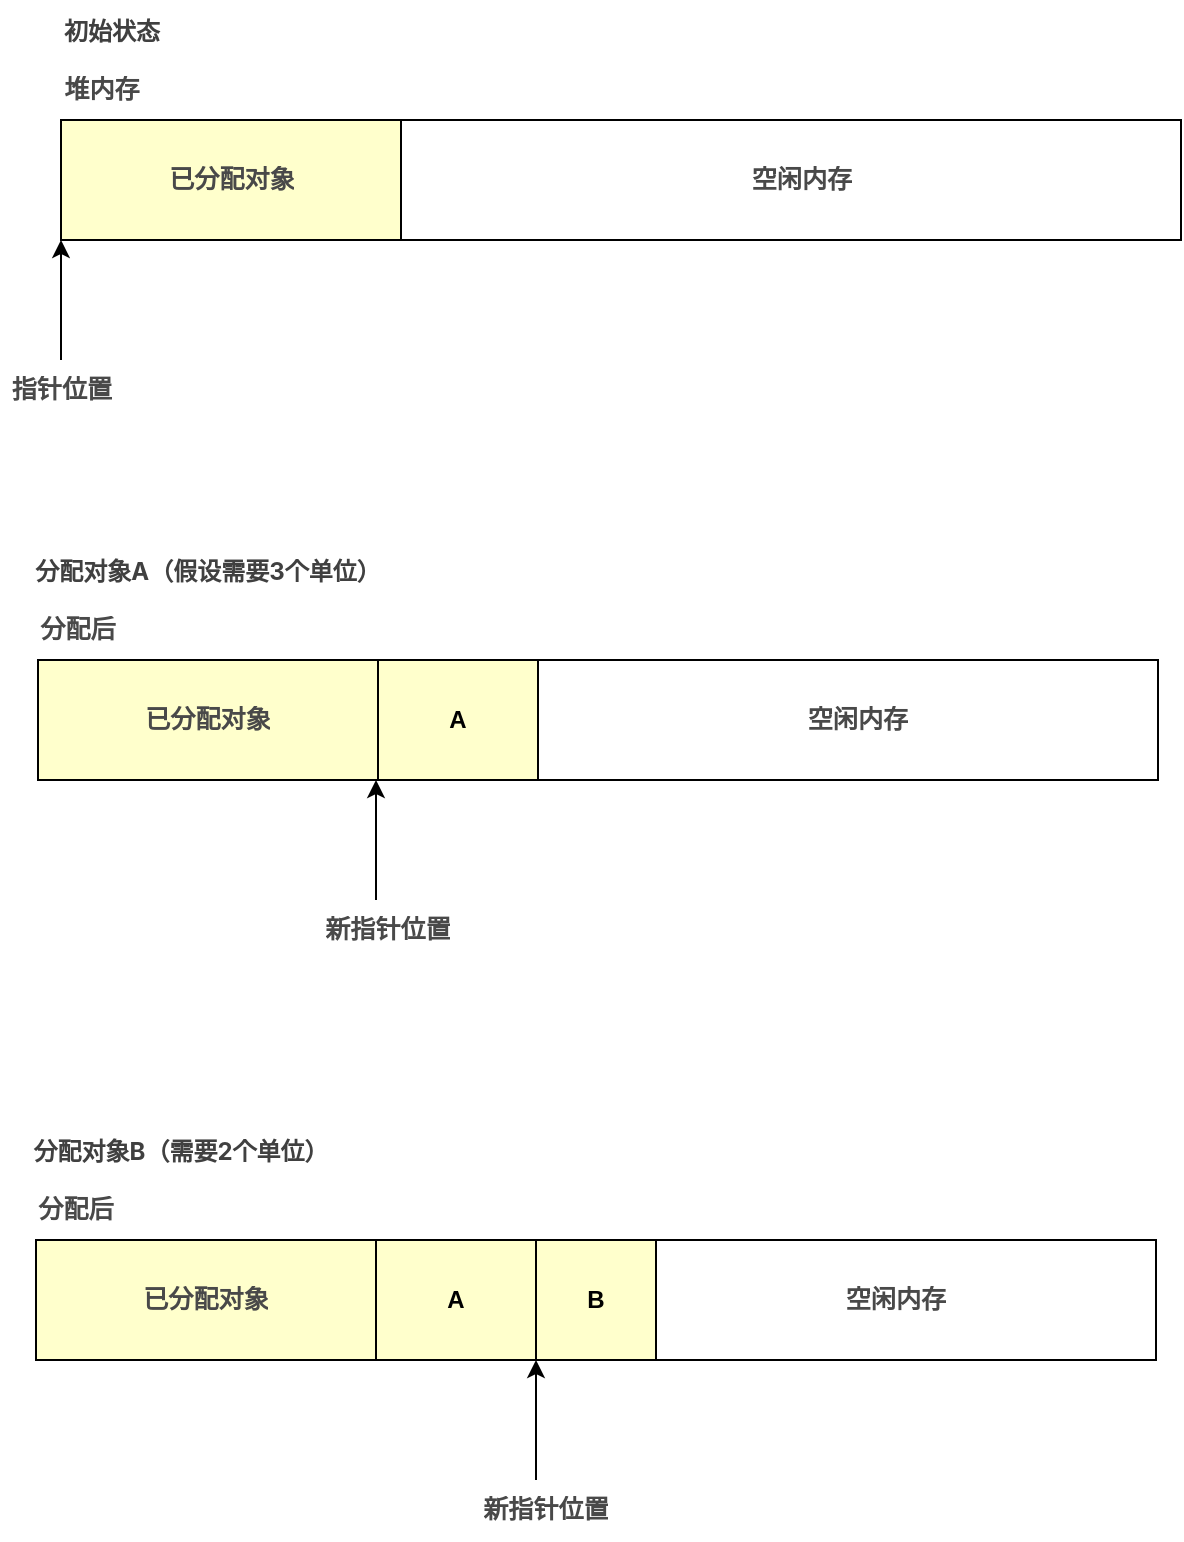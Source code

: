 <mxfile version="27.2.0">
  <diagram name="第 1 页" id="_ki3ZWlQ-Rdp6A1HVp2W">
    <mxGraphModel dx="1245" dy="447" grid="1" gridSize="10" guides="1" tooltips="1" connect="1" arrows="1" fold="1" page="1" pageScale="1" pageWidth="827" pageHeight="1169" math="0" shadow="0">
      <root>
        <mxCell id="0" />
        <mxCell id="1" parent="0" />
        <mxCell id="ko6Hw0c9hH8I0rkeJm2h-13" value="" style="group" parent="1" vertex="1" connectable="0">
          <mxGeometry x="117.5" y="190" width="590" height="210" as="geometry" />
        </mxCell>
        <mxCell id="ko6Hw0c9hH8I0rkeJm2h-7" value="" style="endArrow=classic;html=1;rounded=0;" parent="ko6Hw0c9hH8I0rkeJm2h-13" edge="1">
          <mxGeometry width="50" height="50" relative="1" as="geometry">
            <mxPoint x="30" y="180" as="sourcePoint" />
            <mxPoint x="30" y="120" as="targetPoint" />
          </mxGeometry>
        </mxCell>
        <mxCell id="ko6Hw0c9hH8I0rkeJm2h-1" value="" style="rounded=0;whiteSpace=wrap;html=1;" parent="ko6Hw0c9hH8I0rkeJm2h-13" vertex="1">
          <mxGeometry x="30" y="60" width="560" height="60" as="geometry" />
        </mxCell>
        <mxCell id="ko6Hw0c9hH8I0rkeJm2h-2" value="&lt;pre style=&quot;font-family: var(--ds-font-family-code); overflow: auto; padding: calc(var(--ds-md-zoom)*8px)calc(var(--ds-md-zoom)*12px); text-wrap: wrap; word-break: break-all; color: rgb(73, 73, 73); font-size: 12.573px; text-align: start; margin-top: 0px !important; margin-bottom: 0px !important;&quot;&gt;&lt;b&gt;堆内存&lt;/b&gt;&lt;/pre&gt;" style="text;strokeColor=none;align=center;fillColor=none;html=1;verticalAlign=middle;whiteSpace=wrap;rounded=0;" parent="ko6Hw0c9hH8I0rkeJm2h-13" vertex="1">
          <mxGeometry x="30" y="30" width="40" height="30" as="geometry" />
        </mxCell>
        <mxCell id="ko6Hw0c9hH8I0rkeJm2h-3" value="" style="rounded=0;whiteSpace=wrap;html=1;fillColor=#FFFFCC;" parent="ko6Hw0c9hH8I0rkeJm2h-13" vertex="1">
          <mxGeometry x="30" y="60" width="170" height="60" as="geometry" />
        </mxCell>
        <mxCell id="ko6Hw0c9hH8I0rkeJm2h-4" value="&lt;pre style=&quot;font-family: var(--ds-font-family-code); overflow: auto; padding: calc(var(--ds-md-zoom)*8px)calc(var(--ds-md-zoom)*12px); text-wrap: wrap; word-break: break-all; color: rgb(73, 73, 73); font-size: 12.573px; text-align: start; margin-top: 0px !important; margin-bottom: 0px !important;&quot;&gt;&lt;b&gt;已分配对象&lt;/b&gt;&lt;/pre&gt;" style="text;strokeColor=none;align=center;fillColor=none;html=1;verticalAlign=middle;whiteSpace=wrap;rounded=0;" parent="ko6Hw0c9hH8I0rkeJm2h-13" vertex="1">
          <mxGeometry x="80" y="75" width="70" height="30" as="geometry" />
        </mxCell>
        <mxCell id="ko6Hw0c9hH8I0rkeJm2h-5" value="&lt;pre style=&quot;font-family: var(--ds-font-family-code); overflow: auto; padding: calc(var(--ds-md-zoom)*8px)calc(var(--ds-md-zoom)*12px); text-wrap: wrap; word-break: break-all; color: rgb(73, 73, 73); font-size: 12.573px; text-align: start; margin-top: 0px !important; margin-bottom: 0px !important;&quot;&gt;&lt;b&gt;空闲内存&lt;/b&gt;&lt;/pre&gt;" style="text;strokeColor=none;align=center;fillColor=none;html=1;verticalAlign=middle;whiteSpace=wrap;rounded=0;" parent="ko6Hw0c9hH8I0rkeJm2h-13" vertex="1">
          <mxGeometry x="370" y="75" width="60" height="30" as="geometry" />
        </mxCell>
        <mxCell id="ko6Hw0c9hH8I0rkeJm2h-8" value="&lt;pre style=&quot;font-family: var(--ds-font-family-code); overflow: auto; padding: calc(var(--ds-md-zoom)*8px)calc(var(--ds-md-zoom)*12px); text-wrap: wrap; word-break: break-all; color: rgb(73, 73, 73); font-size: 12.573px; text-align: start; margin-top: 0px !important; margin-bottom: 0px !important;&quot;&gt;&lt;b&gt;指针位置&lt;/b&gt;&lt;/pre&gt;" style="text;strokeColor=none;align=center;fillColor=none;html=1;verticalAlign=middle;whiteSpace=wrap;rounded=0;" parent="ko6Hw0c9hH8I0rkeJm2h-13" vertex="1">
          <mxGeometry y="180" width="60" height="30" as="geometry" />
        </mxCell>
        <mxCell id="ko6Hw0c9hH8I0rkeJm2h-9" value="&lt;h3 style=&quot;font-size: calc(var(--ds-md-zoom)*16px); line-height: 1.5; margin: calc(var(--ds-md-zoom)*16px)0 calc(var(--ds-md-zoom)*12px)0; color: rgb(64, 64, 64); font-family: quote-cjk-patch, Inter, system-ui, -apple-system, BlinkMacSystemFont, &amp;quot;Segoe UI&amp;quot;, Roboto, &amp;quot;Noto Sans&amp;quot;, Ubuntu, Cantarell, &amp;quot;Helvetica Neue&amp;quot;, Oxygen, &amp;quot;Open Sans&amp;quot;, sans-serif; text-align: start; background-color: rgb(255, 255, 255);&quot;&gt;初始状态&lt;/h3&gt;" style="text;strokeColor=none;align=center;fillColor=none;html=1;verticalAlign=middle;whiteSpace=wrap;rounded=0;" parent="ko6Hw0c9hH8I0rkeJm2h-13" vertex="1">
          <mxGeometry x="30" width="50" height="30" as="geometry" />
        </mxCell>
        <mxCell id="ko6Hw0c9hH8I0rkeJm2h-25" value="" style="group" parent="1" vertex="1" connectable="0">
          <mxGeometry x="131" y="460" width="565" height="210" as="geometry" />
        </mxCell>
        <mxCell id="ko6Hw0c9hH8I0rkeJm2h-15" value="" style="endArrow=classic;html=1;rounded=0;" parent="ko6Hw0c9hH8I0rkeJm2h-25" edge="1">
          <mxGeometry width="50" height="50" relative="1" as="geometry">
            <mxPoint x="174" y="180" as="sourcePoint" />
            <mxPoint x="174" y="120" as="targetPoint" />
          </mxGeometry>
        </mxCell>
        <mxCell id="ko6Hw0c9hH8I0rkeJm2h-16" value="" style="rounded=0;whiteSpace=wrap;html=1;" parent="ko6Hw0c9hH8I0rkeJm2h-25" vertex="1">
          <mxGeometry x="5" y="60" width="560" height="60" as="geometry" />
        </mxCell>
        <mxCell id="ko6Hw0c9hH8I0rkeJm2h-17" value="&lt;pre style=&quot;font-family: var(--ds-font-family-code); overflow: auto; padding: calc(var(--ds-md-zoom)*8px)calc(var(--ds-md-zoom)*12px); text-wrap: wrap; word-break: break-all; color: rgb(73, 73, 73); font-size: 12.573px; text-align: start; margin-top: 0px !important; margin-bottom: 0px !important;&quot;&gt;&lt;pre style=&quot;font-family: var(--ds-font-family-code); overflow: auto; padding: calc(var(--ds-md-zoom)*8px)calc(var(--ds-md-zoom)*12px); text-wrap: wrap; word-break: break-all; margin-top: 0px !important; margin-bottom: 0px !important;&quot;&gt;&lt;b&gt;分配后&lt;/b&gt;&lt;/pre&gt;&lt;/pre&gt;" style="text;strokeColor=none;align=center;fillColor=none;html=1;verticalAlign=middle;whiteSpace=wrap;rounded=0;" parent="ko6Hw0c9hH8I0rkeJm2h-25" vertex="1">
          <mxGeometry x="5" y="30" width="40" height="30" as="geometry" />
        </mxCell>
        <mxCell id="ko6Hw0c9hH8I0rkeJm2h-18" value="" style="rounded=0;whiteSpace=wrap;html=1;fillColor=#FFFFCC;" parent="ko6Hw0c9hH8I0rkeJm2h-25" vertex="1">
          <mxGeometry x="5" y="60" width="170" height="60" as="geometry" />
        </mxCell>
        <mxCell id="ko6Hw0c9hH8I0rkeJm2h-19" value="&lt;pre style=&quot;font-family: var(--ds-font-family-code); overflow: auto; padding: calc(var(--ds-md-zoom)*8px)calc(var(--ds-md-zoom)*12px); text-wrap: wrap; word-break: break-all; color: rgb(73, 73, 73); font-size: 12.573px; text-align: start; margin-top: 0px !important; margin-bottom: 0px !important;&quot;&gt;&lt;pre style=&quot;font-family: var(--ds-font-family-code); overflow: auto; padding: calc(var(--ds-md-zoom)*8px)calc(var(--ds-md-zoom)*12px); text-wrap: wrap; word-break: break-all; margin-top: 0px !important; margin-bottom: 0px !important;&quot;&gt;&lt;b&gt;已分配对象&lt;/b&gt;&lt;/pre&gt;&lt;/pre&gt;" style="text;strokeColor=none;align=center;fillColor=none;html=1;verticalAlign=middle;whiteSpace=wrap;rounded=0;" parent="ko6Hw0c9hH8I0rkeJm2h-25" vertex="1">
          <mxGeometry x="55" y="75" width="70" height="30" as="geometry" />
        </mxCell>
        <mxCell id="ko6Hw0c9hH8I0rkeJm2h-20" value="&lt;pre style=&quot;font-family: var(--ds-font-family-code); overflow: auto; padding: calc(var(--ds-md-zoom)*8px)calc(var(--ds-md-zoom)*12px); text-wrap: wrap; word-break: break-all; color: rgb(73, 73, 73); font-size: 12.573px; text-align: start; margin-top: 0px !important; margin-bottom: 0px !important;&quot;&gt;&lt;pre style=&quot;font-family: var(--ds-font-family-code); overflow: auto; padding: calc(var(--ds-md-zoom)*8px)calc(var(--ds-md-zoom)*12px); text-wrap: wrap; word-break: break-all; margin-top: 0px !important; margin-bottom: 0px !important;&quot;&gt;&lt;b&gt;空闲内存&lt;/b&gt;&lt;/pre&gt;&lt;/pre&gt;" style="text;strokeColor=none;align=center;fillColor=none;html=1;verticalAlign=middle;whiteSpace=wrap;rounded=0;" parent="ko6Hw0c9hH8I0rkeJm2h-25" vertex="1">
          <mxGeometry x="385" y="75" width="60" height="30" as="geometry" />
        </mxCell>
        <mxCell id="ko6Hw0c9hH8I0rkeJm2h-21" value="&lt;pre style=&quot;font-family: var(--ds-font-family-code); overflow: auto; padding: calc(var(--ds-md-zoom)*8px)calc(var(--ds-md-zoom)*12px); text-wrap: wrap; word-break: break-all; color: rgb(73, 73, 73); font-size: 12.573px; text-align: start; margin-top: 0px !important; margin-bottom: 0px !important;&quot;&gt;&lt;pre style=&quot;font-family: var(--ds-font-family-code); overflow: auto; padding: calc(var(--ds-md-zoom)*8px)calc(var(--ds-md-zoom)*12px); text-wrap: wrap; word-break: break-all; margin-top: 0px !important; margin-bottom: 0px !important;&quot;&gt;&lt;b&gt;新指针位置&lt;/b&gt;&lt;/pre&gt;&lt;/pre&gt;" style="text;strokeColor=none;align=center;fillColor=none;html=1;verticalAlign=middle;whiteSpace=wrap;rounded=0;" parent="ko6Hw0c9hH8I0rkeJm2h-25" vertex="1">
          <mxGeometry x="145" y="180" width="70" height="30" as="geometry" />
        </mxCell>
        <mxCell id="ko6Hw0c9hH8I0rkeJm2h-22" value="&lt;h3 style=&quot;font-size: calc(var(--ds-md-zoom)*16px); line-height: 1.5; margin: calc(var(--ds-md-zoom)*16px)0 calc(var(--ds-md-zoom)*12px)0; color: rgb(64, 64, 64); font-family: quote-cjk-patch, Inter, system-ui, -apple-system, BlinkMacSystemFont, &amp;quot;Segoe UI&amp;quot;, Roboto, &amp;quot;Noto Sans&amp;quot;, Ubuntu, Cantarell, &amp;quot;Helvetica Neue&amp;quot;, Oxygen, &amp;quot;Open Sans&amp;quot;, sans-serif; text-align: start; background-color: rgb(255, 255, 255);&quot;&gt;分配对象A（假设需要3个单位）&lt;/h3&gt;" style="text;strokeColor=none;align=center;fillColor=none;html=1;verticalAlign=middle;whiteSpace=wrap;rounded=0;" parent="ko6Hw0c9hH8I0rkeJm2h-25" vertex="1">
          <mxGeometry width="180" height="30" as="geometry" />
        </mxCell>
        <mxCell id="ko6Hw0c9hH8I0rkeJm2h-23" value="" style="rounded=0;whiteSpace=wrap;html=1;fillColor=#FFFFCC;" parent="ko6Hw0c9hH8I0rkeJm2h-25" vertex="1">
          <mxGeometry x="175" y="60" width="80" height="60" as="geometry" />
        </mxCell>
        <mxCell id="ko6Hw0c9hH8I0rkeJm2h-24" value="&lt;b&gt;A&lt;/b&gt;" style="text;strokeColor=none;align=center;fillColor=none;html=1;verticalAlign=middle;whiteSpace=wrap;rounded=0;" parent="ko6Hw0c9hH8I0rkeJm2h-25" vertex="1">
          <mxGeometry x="185" y="75" width="60" height="30" as="geometry" />
        </mxCell>
        <mxCell id="ko6Hw0c9hH8I0rkeJm2h-39" value="" style="group" parent="1" vertex="1" connectable="0">
          <mxGeometry x="130" y="750" width="565" height="210" as="geometry" />
        </mxCell>
        <mxCell id="ko6Hw0c9hH8I0rkeJm2h-27" value="" style="endArrow=classic;html=1;rounded=0;" parent="ko6Hw0c9hH8I0rkeJm2h-39" edge="1">
          <mxGeometry width="50" height="50" relative="1" as="geometry">
            <mxPoint x="255" y="180" as="sourcePoint" />
            <mxPoint x="255" y="120" as="targetPoint" />
          </mxGeometry>
        </mxCell>
        <mxCell id="ko6Hw0c9hH8I0rkeJm2h-28" value="" style="rounded=0;whiteSpace=wrap;html=1;" parent="ko6Hw0c9hH8I0rkeJm2h-39" vertex="1">
          <mxGeometry x="5" y="60" width="560" height="60" as="geometry" />
        </mxCell>
        <mxCell id="ko6Hw0c9hH8I0rkeJm2h-29" value="&lt;pre style=&quot;font-family: var(--ds-font-family-code); overflow: auto; padding: calc(var(--ds-md-zoom)*8px)calc(var(--ds-md-zoom)*12px); text-wrap: wrap; word-break: break-all; color: rgb(73, 73, 73); font-size: 12.573px; text-align: start; margin-top: 0px !important; margin-bottom: 0px !important;&quot;&gt;&lt;pre style=&quot;font-family: var(--ds-font-family-code); overflow: auto; padding: calc(var(--ds-md-zoom)*8px)calc(var(--ds-md-zoom)*12px); text-wrap: wrap; word-break: break-all; margin-top: 0px !important; margin-bottom: 0px !important;&quot;&gt;&lt;b&gt;分配后&lt;/b&gt;&lt;/pre&gt;&lt;/pre&gt;" style="text;strokeColor=none;align=center;fillColor=none;html=1;verticalAlign=middle;whiteSpace=wrap;rounded=0;" parent="ko6Hw0c9hH8I0rkeJm2h-39" vertex="1">
          <mxGeometry x="5" y="30" width="40" height="30" as="geometry" />
        </mxCell>
        <mxCell id="ko6Hw0c9hH8I0rkeJm2h-30" value="" style="rounded=0;whiteSpace=wrap;html=1;fillColor=#FFFFCC;" parent="ko6Hw0c9hH8I0rkeJm2h-39" vertex="1">
          <mxGeometry x="5" y="60" width="170" height="60" as="geometry" />
        </mxCell>
        <mxCell id="ko6Hw0c9hH8I0rkeJm2h-31" value="&lt;pre style=&quot;font-family: var(--ds-font-family-code); overflow: auto; padding: calc(var(--ds-md-zoom)*8px)calc(var(--ds-md-zoom)*12px); text-wrap: wrap; word-break: break-all; color: rgb(73, 73, 73); font-size: 12.573px; text-align: start; margin-top: 0px !important; margin-bottom: 0px !important;&quot;&gt;&lt;pre style=&quot;font-family: var(--ds-font-family-code); overflow: auto; padding: calc(var(--ds-md-zoom)*8px)calc(var(--ds-md-zoom)*12px); text-wrap: wrap; word-break: break-all; margin-top: 0px !important; margin-bottom: 0px !important;&quot;&gt;&lt;b&gt;已分配对象&lt;/b&gt;&lt;/pre&gt;&lt;/pre&gt;" style="text;strokeColor=none;align=center;fillColor=none;html=1;verticalAlign=middle;whiteSpace=wrap;rounded=0;" parent="ko6Hw0c9hH8I0rkeJm2h-39" vertex="1">
          <mxGeometry x="55" y="75" width="70" height="30" as="geometry" />
        </mxCell>
        <mxCell id="ko6Hw0c9hH8I0rkeJm2h-32" value="&lt;pre style=&quot;font-family: var(--ds-font-family-code); overflow: auto; padding: calc(var(--ds-md-zoom)*8px)calc(var(--ds-md-zoom)*12px); text-wrap: wrap; word-break: break-all; color: rgb(73, 73, 73); font-size: 12.573px; text-align: start; margin-top: 0px !important; margin-bottom: 0px !important;&quot;&gt;&lt;pre style=&quot;font-family: var(--ds-font-family-code); overflow: auto; padding: calc(var(--ds-md-zoom)*8px)calc(var(--ds-md-zoom)*12px); text-wrap: wrap; word-break: break-all; margin-top: 0px !important; margin-bottom: 0px !important;&quot;&gt;&lt;b&gt;空闲内存&lt;/b&gt;&lt;/pre&gt;&lt;/pre&gt;" style="text;strokeColor=none;align=center;fillColor=none;html=1;verticalAlign=middle;whiteSpace=wrap;rounded=0;" parent="ko6Hw0c9hH8I0rkeJm2h-39" vertex="1">
          <mxGeometry x="405" y="75" width="60" height="30" as="geometry" />
        </mxCell>
        <mxCell id="ko6Hw0c9hH8I0rkeJm2h-33" value="&lt;pre style=&quot;font-family: var(--ds-font-family-code); overflow: auto; padding: calc(var(--ds-md-zoom)*8px)calc(var(--ds-md-zoom)*12px); text-wrap: wrap; word-break: break-all; color: rgb(73, 73, 73); font-size: 12.573px; text-align: start; margin-top: 0px !important; margin-bottom: 0px !important;&quot;&gt;&lt;pre style=&quot;font-family: var(--ds-font-family-code); overflow: auto; padding: calc(var(--ds-md-zoom)*8px)calc(var(--ds-md-zoom)*12px); text-wrap: wrap; word-break: break-all; margin-top: 0px !important; margin-bottom: 0px !important;&quot;&gt;&lt;b&gt;新指针位置&lt;/b&gt;&lt;/pre&gt;&lt;/pre&gt;" style="text;strokeColor=none;align=center;fillColor=none;html=1;verticalAlign=middle;whiteSpace=wrap;rounded=0;" parent="ko6Hw0c9hH8I0rkeJm2h-39" vertex="1">
          <mxGeometry x="225" y="180" width="70" height="30" as="geometry" />
        </mxCell>
        <mxCell id="ko6Hw0c9hH8I0rkeJm2h-34" value="&lt;h3 style=&quot;font-size: calc(var(--ds-md-zoom)*16px); line-height: 1.5; margin: calc(var(--ds-md-zoom)*16px)0 calc(var(--ds-md-zoom)*12px)0; color: rgb(64, 64, 64); font-family: quote-cjk-patch, Inter, system-ui, -apple-system, BlinkMacSystemFont, &amp;quot;Segoe UI&amp;quot;, Roboto, &amp;quot;Noto Sans&amp;quot;, Ubuntu, Cantarell, &amp;quot;Helvetica Neue&amp;quot;, Oxygen, &amp;quot;Open Sans&amp;quot;, sans-serif; text-align: start; background-color: rgb(255, 255, 255);&quot;&gt;分配对象B（需要2个单位）&lt;/h3&gt;" style="text;strokeColor=none;align=center;fillColor=none;html=1;verticalAlign=middle;whiteSpace=wrap;rounded=0;" parent="ko6Hw0c9hH8I0rkeJm2h-39" vertex="1">
          <mxGeometry width="155" height="30" as="geometry" />
        </mxCell>
        <mxCell id="ko6Hw0c9hH8I0rkeJm2h-35" value="" style="rounded=0;whiteSpace=wrap;html=1;fillColor=#FFFFCC;" parent="ko6Hw0c9hH8I0rkeJm2h-39" vertex="1">
          <mxGeometry x="175" y="60" width="80" height="60" as="geometry" />
        </mxCell>
        <mxCell id="ko6Hw0c9hH8I0rkeJm2h-36" value="&lt;b&gt;A&lt;/b&gt;" style="text;strokeColor=none;align=center;fillColor=none;html=1;verticalAlign=middle;whiteSpace=wrap;rounded=0;" parent="ko6Hw0c9hH8I0rkeJm2h-39" vertex="1">
          <mxGeometry x="185" y="75" width="60" height="30" as="geometry" />
        </mxCell>
        <mxCell id="ko6Hw0c9hH8I0rkeJm2h-37" value="" style="rounded=0;whiteSpace=wrap;html=1;fillColor=#FFFFCC;" parent="ko6Hw0c9hH8I0rkeJm2h-39" vertex="1">
          <mxGeometry x="255" y="60" width="60" height="60" as="geometry" />
        </mxCell>
        <mxCell id="ko6Hw0c9hH8I0rkeJm2h-38" value="&lt;b&gt;B&lt;/b&gt;" style="text;strokeColor=none;align=center;fillColor=none;html=1;verticalAlign=middle;whiteSpace=wrap;rounded=0;" parent="ko6Hw0c9hH8I0rkeJm2h-39" vertex="1">
          <mxGeometry x="255" y="75" width="60" height="30" as="geometry" />
        </mxCell>
      </root>
    </mxGraphModel>
  </diagram>
</mxfile>
